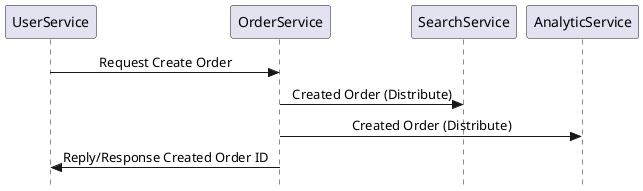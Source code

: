 @startuml Request Reply Communication
skinparam Style strictuml
skinparam SequenceMessageAlignment center
UserService -> OrderService : Request Create Order
OrderService -> SearchService : Created Order (Distribute)
OrderService -> AnalyticService : Created Order (Distribute)
UserService <- OrderService : Reply/Response Created Order ID
@enduml